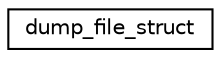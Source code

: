digraph "Graphical Class Hierarchy"
{
  edge [fontname="Helvetica",fontsize="10",labelfontname="Helvetica",labelfontsize="10"];
  node [fontname="Helvetica",fontsize="10",shape=record];
  rankdir="LR";
  Node0 [label="dump_file_struct",height=0.2,width=0.4,color="black", fillcolor="white", style="filled",URL="$db/d14/structdump__file__struct.html"];
}
